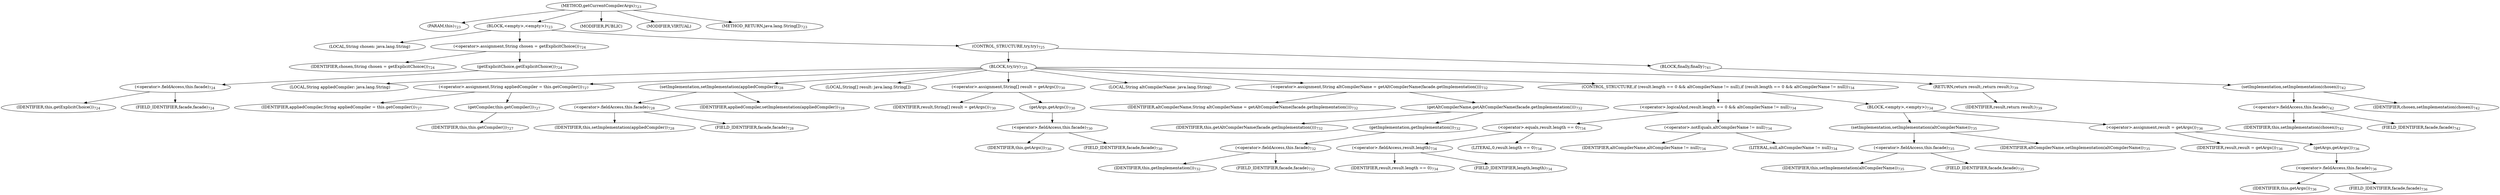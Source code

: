 digraph "getCurrentCompilerArgs" {  
"1274" [label = <(METHOD,getCurrentCompilerArgs)<SUB>723</SUB>> ]
"70" [label = <(PARAM,this)<SUB>723</SUB>> ]
"1275" [label = <(BLOCK,&lt;empty&gt;,&lt;empty&gt;)<SUB>723</SUB>> ]
"1276" [label = <(LOCAL,String chosen: java.lang.String)> ]
"1277" [label = <(&lt;operator&gt;.assignment,String chosen = getExplicitChoice())<SUB>724</SUB>> ]
"1278" [label = <(IDENTIFIER,chosen,String chosen = getExplicitChoice())<SUB>724</SUB>> ]
"1279" [label = <(getExplicitChoice,getExplicitChoice())<SUB>724</SUB>> ]
"1280" [label = <(&lt;operator&gt;.fieldAccess,this.facade)<SUB>724</SUB>> ]
"1281" [label = <(IDENTIFIER,this,getExplicitChoice())<SUB>724</SUB>> ]
"1282" [label = <(FIELD_IDENTIFIER,facade,facade)<SUB>724</SUB>> ]
"1283" [label = <(CONTROL_STRUCTURE,try,try)<SUB>725</SUB>> ]
"1284" [label = <(BLOCK,try,try)<SUB>725</SUB>> ]
"1285" [label = <(LOCAL,String appliedCompiler: java.lang.String)> ]
"1286" [label = <(&lt;operator&gt;.assignment,String appliedCompiler = this.getCompiler())<SUB>727</SUB>> ]
"1287" [label = <(IDENTIFIER,appliedCompiler,String appliedCompiler = this.getCompiler())<SUB>727</SUB>> ]
"1288" [label = <(getCompiler,this.getCompiler())<SUB>727</SUB>> ]
"69" [label = <(IDENTIFIER,this,this.getCompiler())<SUB>727</SUB>> ]
"1289" [label = <(setImplementation,setImplementation(appliedCompiler))<SUB>728</SUB>> ]
"1290" [label = <(&lt;operator&gt;.fieldAccess,this.facade)<SUB>728</SUB>> ]
"1291" [label = <(IDENTIFIER,this,setImplementation(appliedCompiler))<SUB>728</SUB>> ]
"1292" [label = <(FIELD_IDENTIFIER,facade,facade)<SUB>728</SUB>> ]
"1293" [label = <(IDENTIFIER,appliedCompiler,setImplementation(appliedCompiler))<SUB>728</SUB>> ]
"1294" [label = <(LOCAL,String[] result: java.lang.String[])> ]
"1295" [label = <(&lt;operator&gt;.assignment,String[] result = getArgs())<SUB>730</SUB>> ]
"1296" [label = <(IDENTIFIER,result,String[] result = getArgs())<SUB>730</SUB>> ]
"1297" [label = <(getArgs,getArgs())<SUB>730</SUB>> ]
"1298" [label = <(&lt;operator&gt;.fieldAccess,this.facade)<SUB>730</SUB>> ]
"1299" [label = <(IDENTIFIER,this,getArgs())<SUB>730</SUB>> ]
"1300" [label = <(FIELD_IDENTIFIER,facade,facade)<SUB>730</SUB>> ]
"1301" [label = <(LOCAL,String altCompilerName: java.lang.String)> ]
"1302" [label = <(&lt;operator&gt;.assignment,String altCompilerName = getAltCompilerName(facade.getImplementation()))<SUB>732</SUB>> ]
"1303" [label = <(IDENTIFIER,altCompilerName,String altCompilerName = getAltCompilerName(facade.getImplementation()))<SUB>732</SUB>> ]
"1304" [label = <(getAltCompilerName,getAltCompilerName(facade.getImplementation()))<SUB>732</SUB>> ]
"71" [label = <(IDENTIFIER,this,getAltCompilerName(facade.getImplementation()))<SUB>732</SUB>> ]
"1305" [label = <(getImplementation,getImplementation())<SUB>732</SUB>> ]
"1306" [label = <(&lt;operator&gt;.fieldAccess,this.facade)<SUB>732</SUB>> ]
"1307" [label = <(IDENTIFIER,this,getImplementation())<SUB>732</SUB>> ]
"1308" [label = <(FIELD_IDENTIFIER,facade,facade)<SUB>732</SUB>> ]
"1309" [label = <(CONTROL_STRUCTURE,if (result.length == 0 &amp;&amp; altCompilerName != null),if (result.length == 0 &amp;&amp; altCompilerName != null))<SUB>734</SUB>> ]
"1310" [label = <(&lt;operator&gt;.logicalAnd,result.length == 0 &amp;&amp; altCompilerName != null)<SUB>734</SUB>> ]
"1311" [label = <(&lt;operator&gt;.equals,result.length == 0)<SUB>734</SUB>> ]
"1312" [label = <(&lt;operator&gt;.fieldAccess,result.length)<SUB>734</SUB>> ]
"1313" [label = <(IDENTIFIER,result,result.length == 0)<SUB>734</SUB>> ]
"1314" [label = <(FIELD_IDENTIFIER,length,length)<SUB>734</SUB>> ]
"1315" [label = <(LITERAL,0,result.length == 0)<SUB>734</SUB>> ]
"1316" [label = <(&lt;operator&gt;.notEquals,altCompilerName != null)<SUB>734</SUB>> ]
"1317" [label = <(IDENTIFIER,altCompilerName,altCompilerName != null)<SUB>734</SUB>> ]
"1318" [label = <(LITERAL,null,altCompilerName != null)<SUB>734</SUB>> ]
"1319" [label = <(BLOCK,&lt;empty&gt;,&lt;empty&gt;)<SUB>734</SUB>> ]
"1320" [label = <(setImplementation,setImplementation(altCompilerName))<SUB>735</SUB>> ]
"1321" [label = <(&lt;operator&gt;.fieldAccess,this.facade)<SUB>735</SUB>> ]
"1322" [label = <(IDENTIFIER,this,setImplementation(altCompilerName))<SUB>735</SUB>> ]
"1323" [label = <(FIELD_IDENTIFIER,facade,facade)<SUB>735</SUB>> ]
"1324" [label = <(IDENTIFIER,altCompilerName,setImplementation(altCompilerName))<SUB>735</SUB>> ]
"1325" [label = <(&lt;operator&gt;.assignment,result = getArgs())<SUB>736</SUB>> ]
"1326" [label = <(IDENTIFIER,result,result = getArgs())<SUB>736</SUB>> ]
"1327" [label = <(getArgs,getArgs())<SUB>736</SUB>> ]
"1328" [label = <(&lt;operator&gt;.fieldAccess,this.facade)<SUB>736</SUB>> ]
"1329" [label = <(IDENTIFIER,this,getArgs())<SUB>736</SUB>> ]
"1330" [label = <(FIELD_IDENTIFIER,facade,facade)<SUB>736</SUB>> ]
"1331" [label = <(RETURN,return result;,return result;)<SUB>739</SUB>> ]
"1332" [label = <(IDENTIFIER,result,return result;)<SUB>739</SUB>> ]
"1333" [label = <(BLOCK,finally,finally)<SUB>741</SUB>> ]
"1334" [label = <(setImplementation,setImplementation(chosen))<SUB>742</SUB>> ]
"1335" [label = <(&lt;operator&gt;.fieldAccess,this.facade)<SUB>742</SUB>> ]
"1336" [label = <(IDENTIFIER,this,setImplementation(chosen))<SUB>742</SUB>> ]
"1337" [label = <(FIELD_IDENTIFIER,facade,facade)<SUB>742</SUB>> ]
"1338" [label = <(IDENTIFIER,chosen,setImplementation(chosen))<SUB>742</SUB>> ]
"1339" [label = <(MODIFIER,PUBLIC)> ]
"1340" [label = <(MODIFIER,VIRTUAL)> ]
"1341" [label = <(METHOD_RETURN,java.lang.String[])<SUB>723</SUB>> ]
  "1274" -> "70" 
  "1274" -> "1275" 
  "1274" -> "1339" 
  "1274" -> "1340" 
  "1274" -> "1341" 
  "1275" -> "1276" 
  "1275" -> "1277" 
  "1275" -> "1283" 
  "1277" -> "1278" 
  "1277" -> "1279" 
  "1279" -> "1280" 
  "1280" -> "1281" 
  "1280" -> "1282" 
  "1283" -> "1284" 
  "1283" -> "1333" 
  "1284" -> "1285" 
  "1284" -> "1286" 
  "1284" -> "1289" 
  "1284" -> "1294" 
  "1284" -> "1295" 
  "1284" -> "1301" 
  "1284" -> "1302" 
  "1284" -> "1309" 
  "1284" -> "1331" 
  "1286" -> "1287" 
  "1286" -> "1288" 
  "1288" -> "69" 
  "1289" -> "1290" 
  "1289" -> "1293" 
  "1290" -> "1291" 
  "1290" -> "1292" 
  "1295" -> "1296" 
  "1295" -> "1297" 
  "1297" -> "1298" 
  "1298" -> "1299" 
  "1298" -> "1300" 
  "1302" -> "1303" 
  "1302" -> "1304" 
  "1304" -> "71" 
  "1304" -> "1305" 
  "1305" -> "1306" 
  "1306" -> "1307" 
  "1306" -> "1308" 
  "1309" -> "1310" 
  "1309" -> "1319" 
  "1310" -> "1311" 
  "1310" -> "1316" 
  "1311" -> "1312" 
  "1311" -> "1315" 
  "1312" -> "1313" 
  "1312" -> "1314" 
  "1316" -> "1317" 
  "1316" -> "1318" 
  "1319" -> "1320" 
  "1319" -> "1325" 
  "1320" -> "1321" 
  "1320" -> "1324" 
  "1321" -> "1322" 
  "1321" -> "1323" 
  "1325" -> "1326" 
  "1325" -> "1327" 
  "1327" -> "1328" 
  "1328" -> "1329" 
  "1328" -> "1330" 
  "1331" -> "1332" 
  "1333" -> "1334" 
  "1334" -> "1335" 
  "1334" -> "1338" 
  "1335" -> "1336" 
  "1335" -> "1337" 
}
